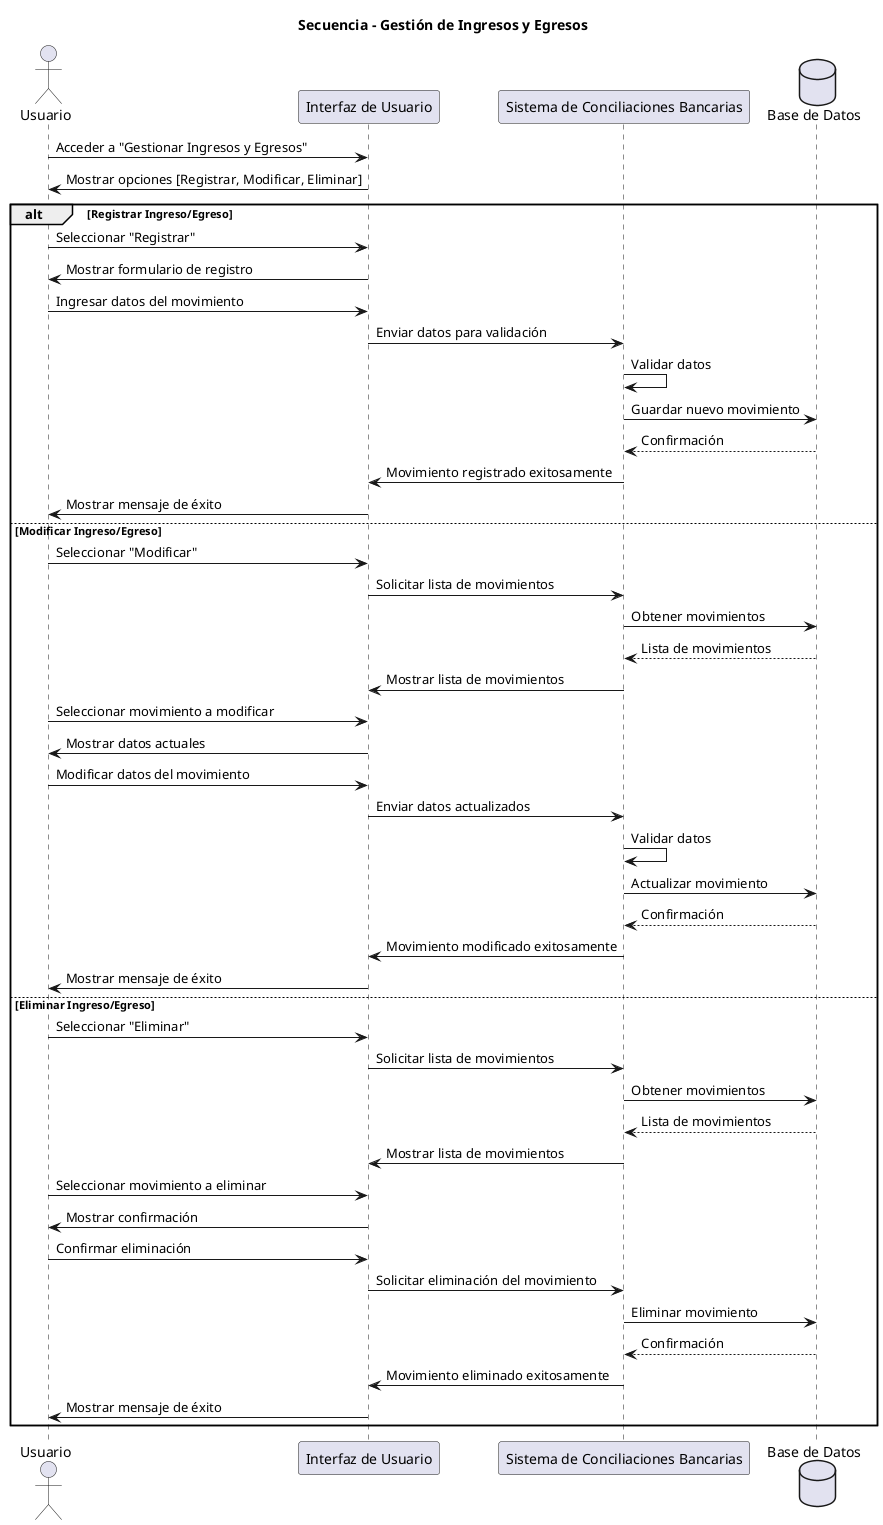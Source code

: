 @startuml
title Secuencia - Gestión de Ingresos y Egresos

actor Usuario as User
participant "Interfaz de Usuario" as UI
participant "Sistema de Conciliaciones Bancarias" as Sistema
database "Base de Datos" as BD

User -> UI: Acceder a "Gestionar Ingresos y Egresos"
UI -> User: Mostrar opciones [Registrar, Modificar, Eliminar]

alt Registrar Ingreso/Egreso
    User -> UI: Seleccionar "Registrar"
    UI -> User: Mostrar formulario de registro
    User -> UI: Ingresar datos del movimiento
    UI -> Sistema: Enviar datos para validación
    Sistema -> Sistema: Validar datos
    Sistema -> BD: Guardar nuevo movimiento
    BD --> Sistema: Confirmación
    Sistema -> UI: Movimiento registrado exitosamente
    UI -> User: Mostrar mensaje de éxito
else Modificar Ingreso/Egreso
    User -> UI: Seleccionar "Modificar"
    UI -> Sistema: Solicitar lista de movimientos
    Sistema -> BD: Obtener movimientos
    BD --> Sistema: Lista de movimientos
    Sistema -> UI: Mostrar lista de movimientos
    User -> UI: Seleccionar movimiento a modificar
    UI -> User: Mostrar datos actuales
    User -> UI: Modificar datos del movimiento
    UI -> Sistema: Enviar datos actualizados
    Sistema -> Sistema: Validar datos
    Sistema -> BD: Actualizar movimiento
    BD --> Sistema: Confirmación
    Sistema -> UI: Movimiento modificado exitosamente
    UI -> User: Mostrar mensaje de éxito
else Eliminar Ingreso/Egreso
    User -> UI: Seleccionar "Eliminar"
    UI -> Sistema: Solicitar lista de movimientos
    Sistema -> BD: Obtener movimientos
    BD --> Sistema: Lista de movimientos
    Sistema -> UI: Mostrar lista de movimientos
    User -> UI: Seleccionar movimiento a eliminar
    UI -> User: Mostrar confirmación
    User -> UI: Confirmar eliminación
    UI -> Sistema: Solicitar eliminación del movimiento
    Sistema -> BD: Eliminar movimiento
    BD --> Sistema: Confirmación
    Sistema -> UI: Movimiento eliminado exitosamente
    UI -> User: Mostrar mensaje de éxito
end

@enduml